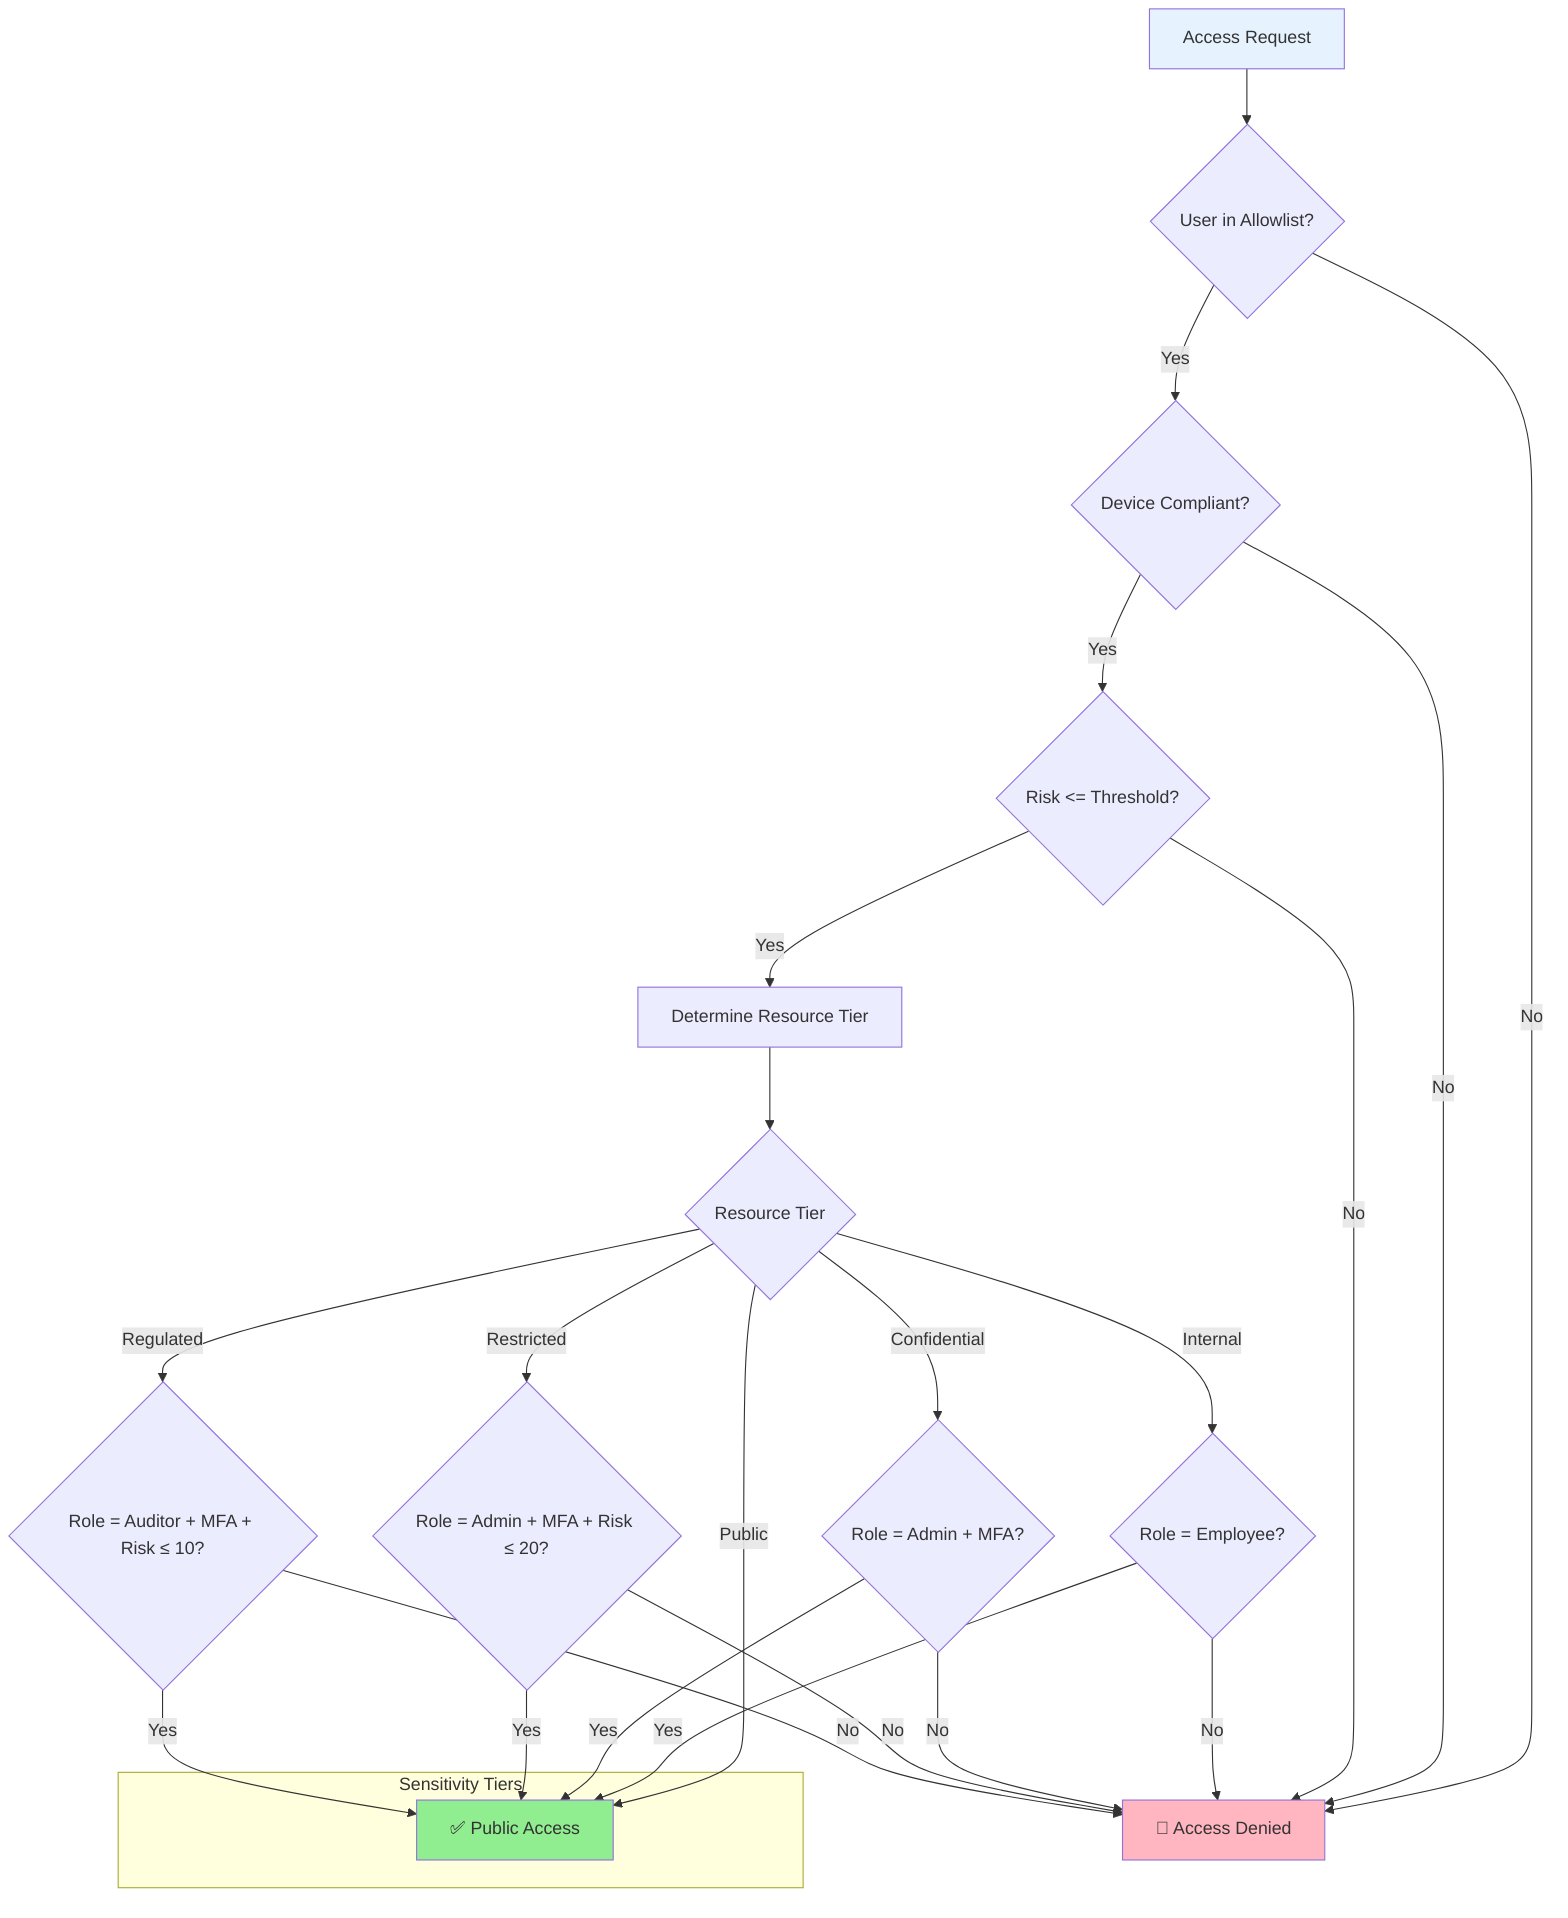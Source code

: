 flowchart TD
    A[Access Request] --> B{User in Allowlist?}
    B -->|No| C[🚫 Access Denied]
    B -->|Yes| D{Device Compliant?}
    
    D -->|No| C
    D -->|Yes| E{Risk <= Threshold?}
    
    E -->|No| C
    E -->|Yes| F[Determine Resource Tier]
    
    F --> G{Resource Tier}
    G -->|Public| H[✅ Public Access]
    G -->|Internal| I{Role = Employee?}
    G -->|Confidential| J{Role = Admin + MFA?}
    G -->|Restricted| K{Role = Admin + MFA + Risk ≤ 20?}
    G -->|Regulated| L{Role = Auditor + MFA + Risk ≤ 10?}
    
    I -->|Yes| H
    I -->|No| C
    J -->|Yes| H
    J -->|No| C
    K -->|Yes| H
    K -->|No| C
    L -->|Yes| H
    L -->|No| C
    
    subgraph Tiers [Sensitivity Tiers]
        H
    end
    
    style H fill:#90EE90
    style C fill:#FFB6C1
    style A fill:#E6F3FF